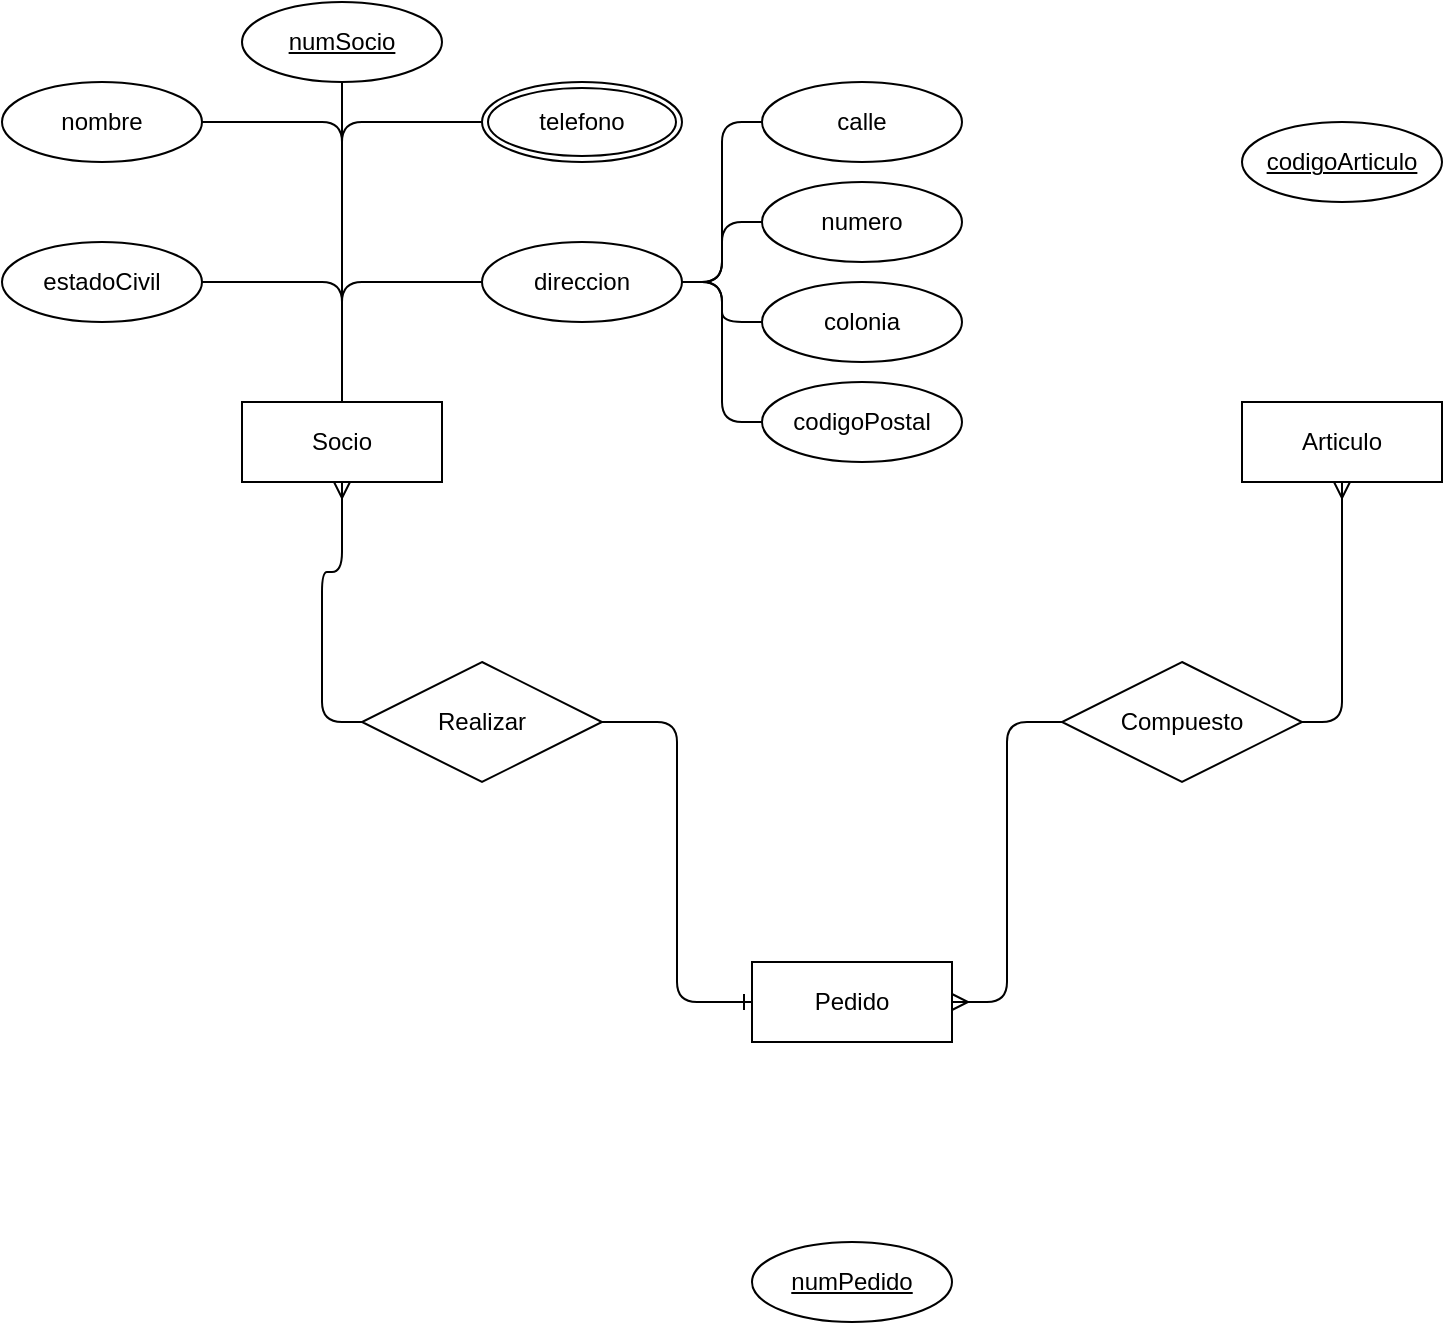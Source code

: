 <mxfile version="24.4.10" type="github">
  <diagram name="Page-1" id="ac-i3KU7QuDOE-IfPuUs">
    <mxGraphModel dx="1434" dy="789" grid="1" gridSize="10" guides="1" tooltips="1" connect="1" arrows="1" fold="1" page="1" pageScale="1" pageWidth="850" pageHeight="1100" math="0" shadow="0">
      <root>
        <mxCell id="0" />
        <mxCell id="1" parent="0" />
        <mxCell id="_hiJIPgMftrgZChGUFek-8" style="edgeStyle=orthogonalEdgeStyle;rounded=1;orthogonalLoop=1;jettySize=auto;html=1;exitX=0.5;exitY=1;exitDx=0;exitDy=0;entryX=1;entryY=0.5;entryDx=0;entryDy=0;endArrow=none;endFill=0;startArrow=ERmany;startFill=0;curved=0;" edge="1" parent="1" source="_hiJIPgMftrgZChGUFek-1" target="_hiJIPgMftrgZChGUFek-5">
          <mxGeometry relative="1" as="geometry" />
        </mxCell>
        <mxCell id="_hiJIPgMftrgZChGUFek-1" value="Articulo" style="whiteSpace=wrap;html=1;align=center;" vertex="1" parent="1">
          <mxGeometry x="620" y="280" width="100" height="40" as="geometry" />
        </mxCell>
        <mxCell id="_hiJIPgMftrgZChGUFek-2" value="Pedido" style="whiteSpace=wrap;html=1;align=center;" vertex="1" parent="1">
          <mxGeometry x="375" y="560" width="100" height="40" as="geometry" />
        </mxCell>
        <mxCell id="_hiJIPgMftrgZChGUFek-6" style="edgeStyle=orthogonalEdgeStyle;rounded=1;orthogonalLoop=1;jettySize=auto;html=1;exitX=0.5;exitY=1;exitDx=0;exitDy=0;entryX=0;entryY=0.5;entryDx=0;entryDy=0;curved=0;startArrow=ERmany;startFill=0;endArrow=none;endFill=0;" edge="1" parent="1" source="_hiJIPgMftrgZChGUFek-3" target="_hiJIPgMftrgZChGUFek-4">
          <mxGeometry relative="1" as="geometry" />
        </mxCell>
        <mxCell id="_hiJIPgMftrgZChGUFek-26" style="edgeStyle=orthogonalEdgeStyle;rounded=1;orthogonalLoop=1;jettySize=auto;html=1;exitX=0.5;exitY=0;exitDx=0;exitDy=0;entryX=0;entryY=0.5;entryDx=0;entryDy=0;endArrow=none;endFill=0;curved=0;" edge="1" parent="1" source="_hiJIPgMftrgZChGUFek-3" target="_hiJIPgMftrgZChGUFek-13">
          <mxGeometry relative="1" as="geometry" />
        </mxCell>
        <mxCell id="_hiJIPgMftrgZChGUFek-27" style="edgeStyle=orthogonalEdgeStyle;rounded=1;orthogonalLoop=1;jettySize=auto;html=1;exitX=0.5;exitY=0;exitDx=0;exitDy=0;entryX=1;entryY=0.5;entryDx=0;entryDy=0;curved=0;endArrow=none;endFill=0;" edge="1" parent="1" source="_hiJIPgMftrgZChGUFek-3" target="_hiJIPgMftrgZChGUFek-14">
          <mxGeometry relative="1" as="geometry" />
        </mxCell>
        <mxCell id="_hiJIPgMftrgZChGUFek-28" style="edgeStyle=orthogonalEdgeStyle;rounded=1;orthogonalLoop=1;jettySize=auto;html=1;exitX=0.5;exitY=0;exitDx=0;exitDy=0;entryX=1;entryY=0.5;entryDx=0;entryDy=0;curved=0;endArrow=none;endFill=0;" edge="1" parent="1" source="_hiJIPgMftrgZChGUFek-3" target="_hiJIPgMftrgZChGUFek-15">
          <mxGeometry relative="1" as="geometry" />
        </mxCell>
        <mxCell id="_hiJIPgMftrgZChGUFek-29" style="edgeStyle=orthogonalEdgeStyle;rounded=1;orthogonalLoop=1;jettySize=auto;html=1;exitX=0.5;exitY=0;exitDx=0;exitDy=0;entryX=0.5;entryY=1;entryDx=0;entryDy=0;curved=0;endArrow=none;endFill=0;" edge="1" parent="1" source="_hiJIPgMftrgZChGUFek-3" target="_hiJIPgMftrgZChGUFek-12">
          <mxGeometry relative="1" as="geometry" />
        </mxCell>
        <mxCell id="_hiJIPgMftrgZChGUFek-30" style="edgeStyle=orthogonalEdgeStyle;rounded=1;orthogonalLoop=1;jettySize=auto;html=1;exitX=0.5;exitY=0;exitDx=0;exitDy=0;entryX=0;entryY=0.5;entryDx=0;entryDy=0;curved=0;endArrow=none;endFill=0;" edge="1" parent="1" source="_hiJIPgMftrgZChGUFek-3" target="_hiJIPgMftrgZChGUFek-16">
          <mxGeometry relative="1" as="geometry" />
        </mxCell>
        <mxCell id="_hiJIPgMftrgZChGUFek-3" value="Socio" style="whiteSpace=wrap;html=1;align=center;" vertex="1" parent="1">
          <mxGeometry x="120" y="280" width="100" height="40" as="geometry" />
        </mxCell>
        <mxCell id="_hiJIPgMftrgZChGUFek-7" style="edgeStyle=orthogonalEdgeStyle;rounded=1;orthogonalLoop=1;jettySize=auto;html=1;exitX=1;exitY=0.5;exitDx=0;exitDy=0;entryX=0;entryY=0.5;entryDx=0;entryDy=0;endArrow=ERone;endFill=0;curved=0;" edge="1" parent="1" source="_hiJIPgMftrgZChGUFek-4" target="_hiJIPgMftrgZChGUFek-2">
          <mxGeometry relative="1" as="geometry" />
        </mxCell>
        <mxCell id="_hiJIPgMftrgZChGUFek-4" value="Realizar" style="shape=rhombus;perimeter=rhombusPerimeter;whiteSpace=wrap;html=1;align=center;" vertex="1" parent="1">
          <mxGeometry x="180" y="410" width="120" height="60" as="geometry" />
        </mxCell>
        <mxCell id="_hiJIPgMftrgZChGUFek-9" style="edgeStyle=orthogonalEdgeStyle;rounded=1;orthogonalLoop=1;jettySize=auto;html=1;exitX=0;exitY=0.5;exitDx=0;exitDy=0;entryX=1;entryY=0.5;entryDx=0;entryDy=0;endArrow=ERmany;endFill=0;curved=0;" edge="1" parent="1" source="_hiJIPgMftrgZChGUFek-5" target="_hiJIPgMftrgZChGUFek-2">
          <mxGeometry relative="1" as="geometry" />
        </mxCell>
        <mxCell id="_hiJIPgMftrgZChGUFek-5" value="Compuesto" style="shape=rhombus;perimeter=rhombusPerimeter;whiteSpace=wrap;html=1;align=center;" vertex="1" parent="1">
          <mxGeometry x="530" y="410" width="120" height="60" as="geometry" />
        </mxCell>
        <mxCell id="_hiJIPgMftrgZChGUFek-10" value="codigoArticulo" style="ellipse;whiteSpace=wrap;html=1;align=center;fontStyle=4;" vertex="1" parent="1">
          <mxGeometry x="620" y="140" width="100" height="40" as="geometry" />
        </mxCell>
        <mxCell id="_hiJIPgMftrgZChGUFek-11" value="numPedido" style="ellipse;whiteSpace=wrap;html=1;align=center;fontStyle=4;" vertex="1" parent="1">
          <mxGeometry x="375" y="700" width="100" height="40" as="geometry" />
        </mxCell>
        <mxCell id="_hiJIPgMftrgZChGUFek-12" value="numSocio" style="ellipse;whiteSpace=wrap;html=1;align=center;fontStyle=4;" vertex="1" parent="1">
          <mxGeometry x="120" y="80" width="100" height="40" as="geometry" />
        </mxCell>
        <mxCell id="_hiJIPgMftrgZChGUFek-22" style="edgeStyle=orthogonalEdgeStyle;rounded=1;orthogonalLoop=1;jettySize=auto;html=1;exitX=1;exitY=0.5;exitDx=0;exitDy=0;entryX=0;entryY=0.5;entryDx=0;entryDy=0;endArrow=none;endFill=0;curved=0;" edge="1" parent="1" source="_hiJIPgMftrgZChGUFek-13" target="_hiJIPgMftrgZChGUFek-20">
          <mxGeometry relative="1" as="geometry" />
        </mxCell>
        <mxCell id="_hiJIPgMftrgZChGUFek-23" style="edgeStyle=orthogonalEdgeStyle;rounded=1;orthogonalLoop=1;jettySize=auto;html=1;exitX=1;exitY=0.5;exitDx=0;exitDy=0;entryX=0;entryY=0.5;entryDx=0;entryDy=0;curved=0;endArrow=none;endFill=0;" edge="1" parent="1" source="_hiJIPgMftrgZChGUFek-13" target="_hiJIPgMftrgZChGUFek-19">
          <mxGeometry relative="1" as="geometry" />
        </mxCell>
        <mxCell id="_hiJIPgMftrgZChGUFek-24" style="edgeStyle=orthogonalEdgeStyle;rounded=1;orthogonalLoop=1;jettySize=auto;html=1;exitX=1;exitY=0.5;exitDx=0;exitDy=0;entryX=0;entryY=0.5;entryDx=0;entryDy=0;endArrow=none;endFill=0;curved=0;" edge="1" parent="1" source="_hiJIPgMftrgZChGUFek-13" target="_hiJIPgMftrgZChGUFek-18">
          <mxGeometry relative="1" as="geometry" />
        </mxCell>
        <mxCell id="_hiJIPgMftrgZChGUFek-25" style="edgeStyle=orthogonalEdgeStyle;rounded=1;orthogonalLoop=1;jettySize=auto;html=1;exitX=1;exitY=0.5;exitDx=0;exitDy=0;entryX=0;entryY=0.5;entryDx=0;entryDy=0;curved=0;endArrow=none;endFill=0;" edge="1" parent="1" source="_hiJIPgMftrgZChGUFek-13" target="_hiJIPgMftrgZChGUFek-17">
          <mxGeometry relative="1" as="geometry" />
        </mxCell>
        <mxCell id="_hiJIPgMftrgZChGUFek-13" value="direccion" style="ellipse;whiteSpace=wrap;html=1;align=center;" vertex="1" parent="1">
          <mxGeometry x="240" y="200" width="100" height="40" as="geometry" />
        </mxCell>
        <mxCell id="_hiJIPgMftrgZChGUFek-14" value="estadoCivil" style="ellipse;whiteSpace=wrap;html=1;align=center;" vertex="1" parent="1">
          <mxGeometry y="200" width="100" height="40" as="geometry" />
        </mxCell>
        <mxCell id="_hiJIPgMftrgZChGUFek-15" value="nombre" style="ellipse;whiteSpace=wrap;html=1;align=center;" vertex="1" parent="1">
          <mxGeometry y="120" width="100" height="40" as="geometry" />
        </mxCell>
        <mxCell id="_hiJIPgMftrgZChGUFek-16" value="telefono" style="ellipse;shape=doubleEllipse;margin=3;whiteSpace=wrap;html=1;align=center;" vertex="1" parent="1">
          <mxGeometry x="240" y="120" width="100" height="40" as="geometry" />
        </mxCell>
        <mxCell id="_hiJIPgMftrgZChGUFek-17" value="codigoPostal" style="ellipse;whiteSpace=wrap;html=1;align=center;" vertex="1" parent="1">
          <mxGeometry x="380" y="270" width="100" height="40" as="geometry" />
        </mxCell>
        <mxCell id="_hiJIPgMftrgZChGUFek-18" value="colonia" style="ellipse;whiteSpace=wrap;html=1;align=center;" vertex="1" parent="1">
          <mxGeometry x="380" y="220" width="100" height="40" as="geometry" />
        </mxCell>
        <mxCell id="_hiJIPgMftrgZChGUFek-19" value="numero" style="ellipse;whiteSpace=wrap;html=1;align=center;" vertex="1" parent="1">
          <mxGeometry x="380" y="170" width="100" height="40" as="geometry" />
        </mxCell>
        <mxCell id="_hiJIPgMftrgZChGUFek-20" value="calle" style="ellipse;whiteSpace=wrap;html=1;align=center;" vertex="1" parent="1">
          <mxGeometry x="380" y="120" width="100" height="40" as="geometry" />
        </mxCell>
      </root>
    </mxGraphModel>
  </diagram>
</mxfile>
